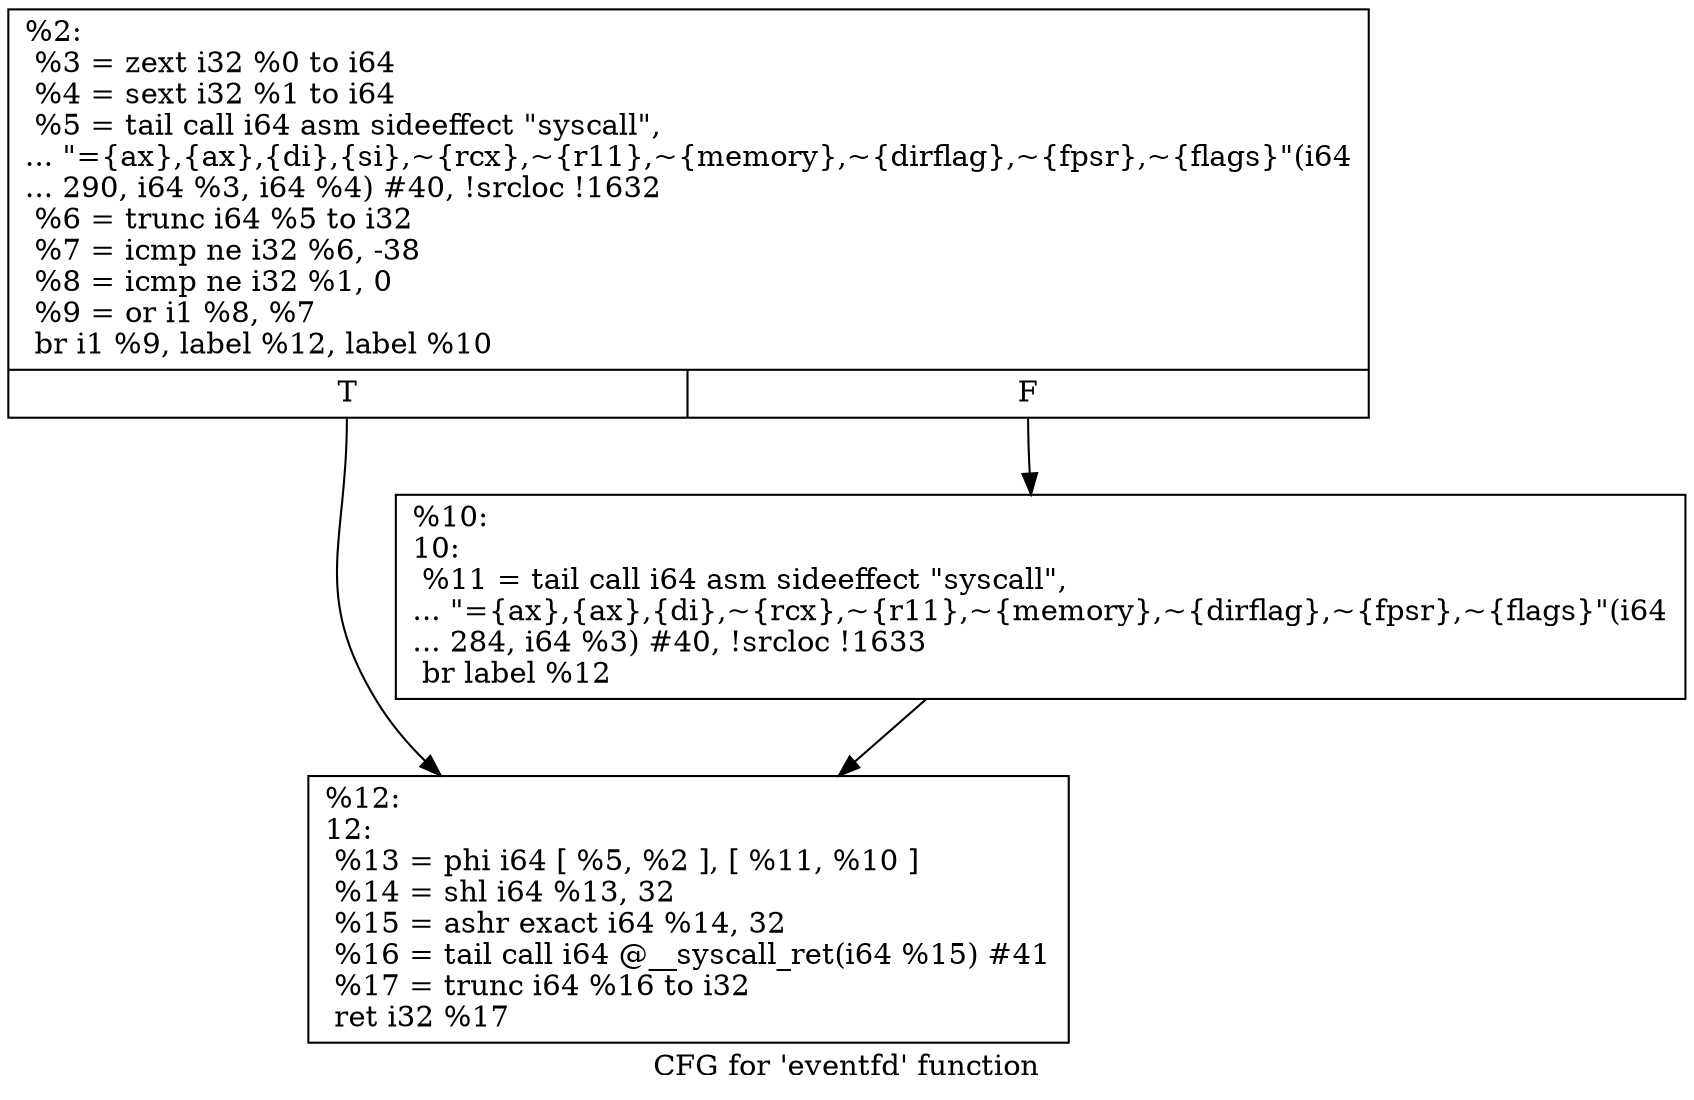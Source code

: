 digraph "CFG for 'eventfd' function" {
	label="CFG for 'eventfd' function";

	Node0x16bc7a0 [shape=record,label="{%2:\l  %3 = zext i32 %0 to i64\l  %4 = sext i32 %1 to i64\l  %5 = tail call i64 asm sideeffect \"syscall\",\l... \"=\{ax\},\{ax\},\{di\},\{si\},~\{rcx\},~\{r11\},~\{memory\},~\{dirflag\},~\{fpsr\},~\{flags\}\"(i64\l... 290, i64 %3, i64 %4) #40, !srcloc !1632\l  %6 = trunc i64 %5 to i32\l  %7 = icmp ne i32 %6, -38\l  %8 = icmp ne i32 %1, 0\l  %9 = or i1 %8, %7\l  br i1 %9, label %12, label %10\l|{<s0>T|<s1>F}}"];
	Node0x16bc7a0:s0 -> Node0x16bc840;
	Node0x16bc7a0:s1 -> Node0x16bc7f0;
	Node0x16bc7f0 [shape=record,label="{%10:\l10:                                               \l  %11 = tail call i64 asm sideeffect \"syscall\",\l... \"=\{ax\},\{ax\},\{di\},~\{rcx\},~\{r11\},~\{memory\},~\{dirflag\},~\{fpsr\},~\{flags\}\"(i64\l... 284, i64 %3) #40, !srcloc !1633\l  br label %12\l}"];
	Node0x16bc7f0 -> Node0x16bc840;
	Node0x16bc840 [shape=record,label="{%12:\l12:                                               \l  %13 = phi i64 [ %5, %2 ], [ %11, %10 ]\l  %14 = shl i64 %13, 32\l  %15 = ashr exact i64 %14, 32\l  %16 = tail call i64 @__syscall_ret(i64 %15) #41\l  %17 = trunc i64 %16 to i32\l  ret i32 %17\l}"];
}
